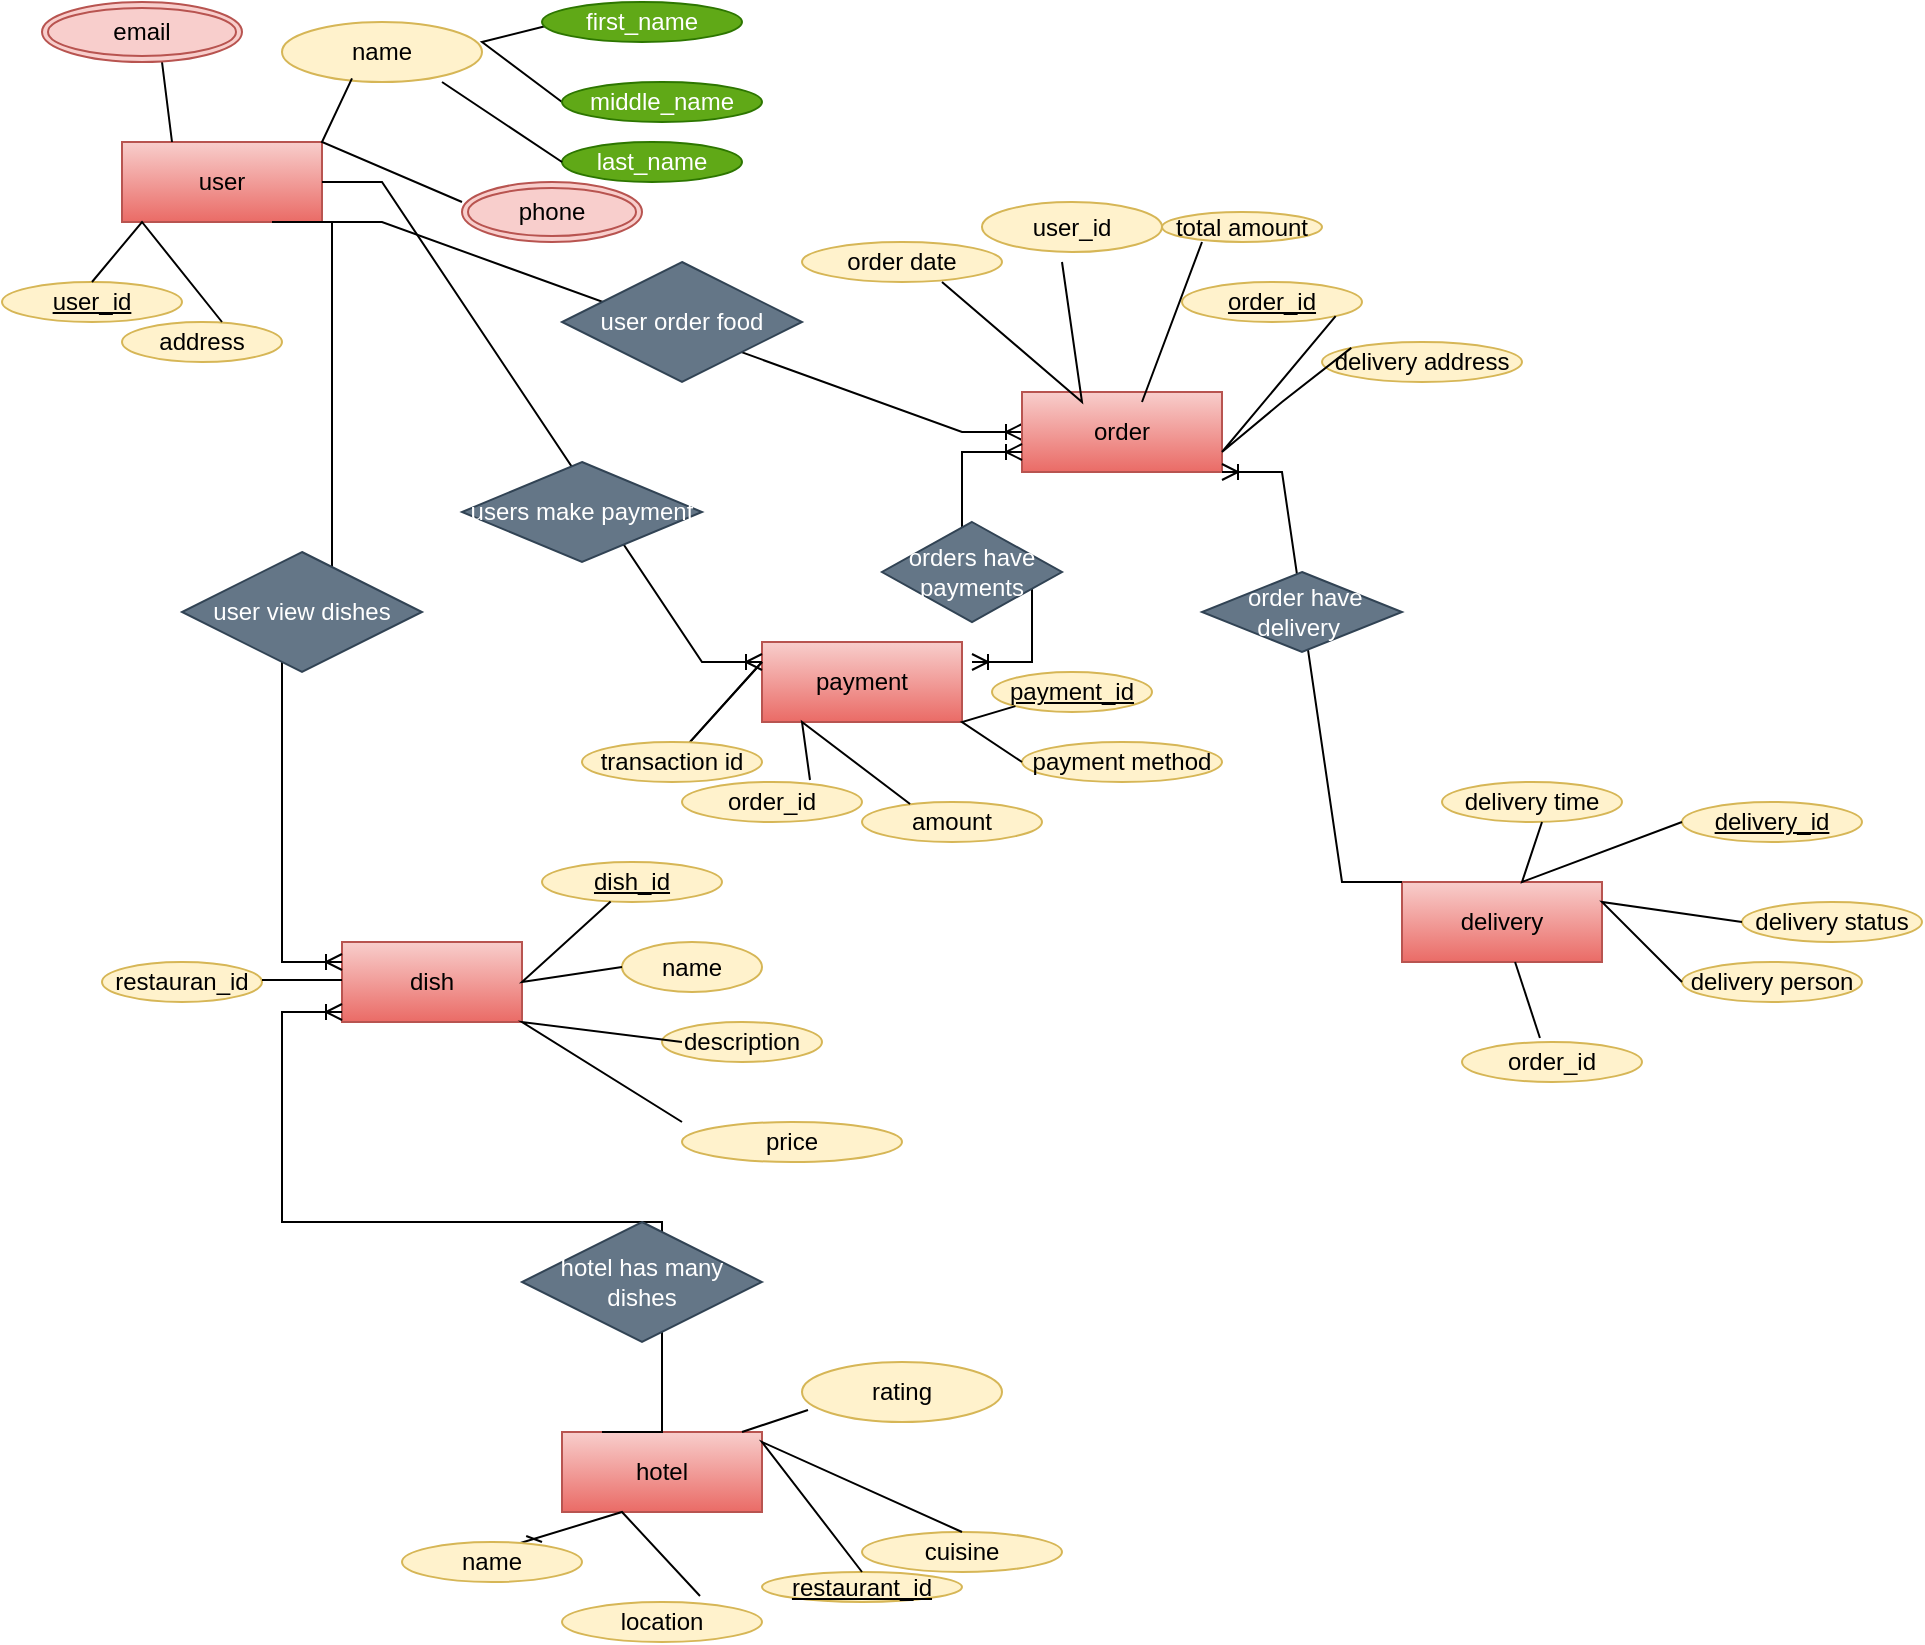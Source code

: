 <mxfile version="26.0.9">
  <diagram name="Page-1" id="X3Ov-jB1DibwKJysG7zp">
    <mxGraphModel dx="1970" dy="1629" grid="1" gridSize="10" guides="1" tooltips="1" connect="1" arrows="1" fold="1" page="1" pageScale="1" pageWidth="850" pageHeight="1100" math="0" shadow="0">
      <root>
        <mxCell id="0" />
        <mxCell id="1" parent="0" />
        <mxCell id="ysFVZQBvF2wm3PustBXq-60" value="" style="edgeStyle=entityRelationEdgeStyle;fontSize=12;html=1;endArrow=ERoneToMany;rounded=0;exitX=1;exitY=1;exitDx=0;exitDy=0;entryX=0;entryY=0.5;entryDx=0;entryDy=0;" edge="1" parent="1" source="ysFVZQBvF2wm3PustBXq-86" target="ysFVZQBvF2wm3PustBXq-153">
          <mxGeometry width="100" height="100" relative="1" as="geometry">
            <mxPoint x="70" y="60" as="sourcePoint" />
            <mxPoint x="340" y="180" as="targetPoint" />
            <Array as="points">
              <mxPoint x="260" y="40" />
            </Array>
          </mxGeometry>
        </mxCell>
        <mxCell id="ysFVZQBvF2wm3PustBXq-86" value="user" style="whiteSpace=wrap;html=1;align=center;rounded=0;fillColor=#f8cecc;strokeColor=#b85450;gradientColor=#ea6b66;" vertex="1" parent="1">
          <mxGeometry x="-40" y="20" width="100" height="40" as="geometry" />
        </mxCell>
        <mxCell id="ysFVZQBvF2wm3PustBXq-87" value="name" style="ellipse;whiteSpace=wrap;html=1;align=center;rounded=0;fillColor=#fff2cc;strokeColor=#d6b656;" vertex="1" parent="1">
          <mxGeometry x="40" y="-40" width="100" height="30" as="geometry" />
        </mxCell>
        <mxCell id="ysFVZQBvF2wm3PustBXq-88" value="user_id" style="ellipse;whiteSpace=wrap;html=1;align=center;fontStyle=4;rounded=0;fillColor=#fff2cc;strokeColor=#d6b656;" vertex="1" parent="1">
          <mxGeometry x="-100" y="90" width="90" height="20" as="geometry" />
        </mxCell>
        <mxCell id="ysFVZQBvF2wm3PustBXq-89" value="address" style="ellipse;whiteSpace=wrap;html=1;align=center;rounded=0;fillColor=#fff2cc;strokeColor=#d6b656;" vertex="1" parent="1">
          <mxGeometry x="-40" y="110" width="80" height="20" as="geometry" />
        </mxCell>
        <mxCell id="ysFVZQBvF2wm3PustBXq-90" value="" style="endArrow=none;html=1;rounded=0;exitX=0.25;exitY=0;exitDx=0;exitDy=0;entryX=0.25;entryY=0;entryDx=0;entryDy=0;" edge="1" parent="1" source="ysFVZQBvF2wm3PustBXq-86" target="ysFVZQBvF2wm3PustBXq-86">
          <mxGeometry width="50" height="50" relative="1" as="geometry">
            <mxPoint x="440" y="210" as="sourcePoint" />
            <mxPoint x="490" y="160" as="targetPoint" />
            <Array as="points">
              <mxPoint x="-20" y="-20" />
            </Array>
          </mxGeometry>
        </mxCell>
        <mxCell id="ysFVZQBvF2wm3PustBXq-91" value="" style="endArrow=none;html=1;rounded=0;entryX=0.35;entryY=0.94;entryDx=0;entryDy=0;entryPerimeter=0;" edge="1" parent="1" target="ysFVZQBvF2wm3PustBXq-87">
          <mxGeometry width="50" height="50" relative="1" as="geometry">
            <mxPoint x="130" y="50" as="sourcePoint" />
            <mxPoint x="490" y="60" as="targetPoint" />
            <Array as="points">
              <mxPoint x="60" y="20" />
            </Array>
          </mxGeometry>
        </mxCell>
        <mxCell id="ysFVZQBvF2wm3PustBXq-92" value="" style="endArrow=none;html=1;rounded=0;exitX=0.5;exitY=0;exitDx=0;exitDy=0;" edge="1" parent="1" source="ysFVZQBvF2wm3PustBXq-88">
          <mxGeometry width="50" height="50" relative="1" as="geometry">
            <mxPoint x="440" y="110" as="sourcePoint" />
            <mxPoint x="10" y="110" as="targetPoint" />
            <Array as="points">
              <mxPoint x="-30" y="60" />
            </Array>
          </mxGeometry>
        </mxCell>
        <mxCell id="ysFVZQBvF2wm3PustBXq-93" value="" style="endArrow=none;html=1;rounded=0;exitX=0;exitY=0.5;exitDx=0;exitDy=0;" edge="1" parent="1" source="ysFVZQBvF2wm3PustBXq-95">
          <mxGeometry width="50" height="50" relative="1" as="geometry">
            <mxPoint x="180" y="-10" as="sourcePoint" />
            <mxPoint x="180" y="-40" as="targetPoint" />
            <Array as="points">
              <mxPoint x="140" y="-30" />
            </Array>
          </mxGeometry>
        </mxCell>
        <mxCell id="ysFVZQBvF2wm3PustBXq-94" value="first_name" style="ellipse;whiteSpace=wrap;html=1;align=center;rounded=0;fillColor=#60a917;strokeColor=#2D7600;fontColor=#ffffff;" vertex="1" parent="1">
          <mxGeometry x="170" y="-50" width="100" height="20" as="geometry" />
        </mxCell>
        <mxCell id="ysFVZQBvF2wm3PustBXq-95" value="middle_name" style="ellipse;whiteSpace=wrap;html=1;align=center;rounded=0;fillColor=#60a917;fontColor=#ffffff;strokeColor=#2D7600;" vertex="1" parent="1">
          <mxGeometry x="180" y="-10" width="100" height="20" as="geometry" />
        </mxCell>
        <mxCell id="ysFVZQBvF2wm3PustBXq-96" value="last_name" style="ellipse;whiteSpace=wrap;html=1;align=center;rounded=0;fillColor=#60a917;fontColor=#ffffff;strokeColor=#2D7600;" vertex="1" parent="1">
          <mxGeometry x="180" y="20" width="90" height="20" as="geometry" />
        </mxCell>
        <mxCell id="ysFVZQBvF2wm3PustBXq-97" value="" style="endArrow=none;html=1;rounded=0;exitX=0;exitY=0.5;exitDx=0;exitDy=0;entryX=0;entryY=0.5;entryDx=0;entryDy=0;" edge="1" parent="1" source="ysFVZQBvF2wm3PustBXq-96" target="ysFVZQBvF2wm3PustBXq-96">
          <mxGeometry relative="1" as="geometry">
            <mxPoint x="310" y="70" as="sourcePoint" />
            <mxPoint x="180" y="10" as="targetPoint" />
            <Array as="points">
              <mxPoint x="120" y="-10" />
            </Array>
          </mxGeometry>
        </mxCell>
        <mxCell id="ysFVZQBvF2wm3PustBXq-98" value="email" style="ellipse;shape=doubleEllipse;margin=3;whiteSpace=wrap;html=1;align=center;rounded=0;fillColor=#f8cecc;strokeColor=#b85450;" vertex="1" parent="1">
          <mxGeometry x="-80" y="-50" width="100" height="30" as="geometry" />
        </mxCell>
        <mxCell id="ysFVZQBvF2wm3PustBXq-99" value="phone" style="ellipse;shape=doubleEllipse;margin=3;whiteSpace=wrap;html=1;align=center;rounded=0;fillColor=#f8cecc;strokeColor=#b85450;" vertex="1" parent="1">
          <mxGeometry x="130" y="40" width="90" height="30" as="geometry" />
        </mxCell>
        <mxCell id="ysFVZQBvF2wm3PustBXq-153" value="order" style="whiteSpace=wrap;html=1;align=center;fillColor=#f8cecc;gradientColor=#ea6b66;strokeColor=#b85450;" vertex="1" parent="1">
          <mxGeometry x="410" y="145" width="100" height="40" as="geometry" />
        </mxCell>
        <mxCell id="ysFVZQBvF2wm3PustBXq-154" value="order_id" style="ellipse;whiteSpace=wrap;html=1;align=center;fontStyle=4;fillColor=#fff2cc;strokeColor=#d6b656;" vertex="1" parent="1">
          <mxGeometry x="490" y="90" width="90" height="20" as="geometry" />
        </mxCell>
        <mxCell id="ysFVZQBvF2wm3PustBXq-155" value="user_id" style="ellipse;whiteSpace=wrap;html=1;align=center;fillColor=#fff2cc;strokeColor=#d6b656;" vertex="1" parent="1">
          <mxGeometry x="390" y="50" width="90" height="25" as="geometry" />
        </mxCell>
        <mxCell id="ysFVZQBvF2wm3PustBXq-156" value="order date" style="ellipse;whiteSpace=wrap;html=1;align=center;fillColor=#fff2cc;strokeColor=#d6b656;" vertex="1" parent="1">
          <mxGeometry x="300" y="70" width="100" height="20" as="geometry" />
        </mxCell>
        <mxCell id="ysFVZQBvF2wm3PustBXq-157" value="total amount" style="ellipse;whiteSpace=wrap;html=1;align=center;fillColor=#fff2cc;strokeColor=#d6b656;" vertex="1" parent="1">
          <mxGeometry x="480" y="55" width="80" height="15" as="geometry" />
        </mxCell>
        <mxCell id="ysFVZQBvF2wm3PustBXq-158" value="delivery address" style="ellipse;whiteSpace=wrap;html=1;align=center;fillColor=#fff2cc;strokeColor=#d6b656;" vertex="1" parent="1">
          <mxGeometry x="560" y="120" width="100" height="20" as="geometry" />
        </mxCell>
        <mxCell id="ysFVZQBvF2wm3PustBXq-159" value="" style="endArrow=none;html=1;rounded=0;entryX=0;entryY=0;entryDx=0;entryDy=0;exitX=1;exitY=1;exitDx=0;exitDy=0;" edge="1" parent="1" source="ysFVZQBvF2wm3PustBXq-154" target="ysFVZQBvF2wm3PustBXq-158">
          <mxGeometry width="50" height="50" relative="1" as="geometry">
            <mxPoint x="470" y="155" as="sourcePoint" />
            <mxPoint x="588" y="153" as="targetPoint" />
            <Array as="points">
              <mxPoint x="510" y="175" />
              <mxPoint x="540" y="150" />
            </Array>
          </mxGeometry>
        </mxCell>
        <mxCell id="ysFVZQBvF2wm3PustBXq-160" value="" style="endArrow=none;html=1;rounded=0;" edge="1" parent="1">
          <mxGeometry width="50" height="50" relative="1" as="geometry">
            <mxPoint x="430" y="80" as="sourcePoint" />
            <mxPoint x="370" y="90" as="targetPoint" />
            <Array as="points">
              <mxPoint x="440" y="150" />
            </Array>
          </mxGeometry>
        </mxCell>
        <mxCell id="ysFVZQBvF2wm3PustBXq-163" value="user order food" style="shape=rhombus;perimeter=rhombusPerimeter;whiteSpace=wrap;html=1;align=center;fillColor=#647687;fontColor=#ffffff;strokeColor=#314354;" vertex="1" parent="1">
          <mxGeometry x="180" y="80" width="120" height="60" as="geometry" />
        </mxCell>
        <mxCell id="ysFVZQBvF2wm3PustBXq-164" value="dish" style="whiteSpace=wrap;html=1;align=center;fillColor=#f8cecc;gradientColor=#ea6b66;strokeColor=#b85450;" vertex="1" parent="1">
          <mxGeometry x="70" y="420" width="90" height="40" as="geometry" />
        </mxCell>
        <mxCell id="ysFVZQBvF2wm3PustBXq-165" value="dish_id" style="ellipse;whiteSpace=wrap;html=1;align=center;fontStyle=4;fillColor=#fff2cc;strokeColor=#d6b656;" vertex="1" parent="1">
          <mxGeometry x="170" y="380" width="90" height="20" as="geometry" />
        </mxCell>
        <mxCell id="ysFVZQBvF2wm3PustBXq-166" value="restauran_id" style="ellipse;whiteSpace=wrap;html=1;align=center;fillColor=#fff2cc;strokeColor=#d6b656;" vertex="1" parent="1">
          <mxGeometry x="-50" y="430" width="80" height="20" as="geometry" />
        </mxCell>
        <mxCell id="ysFVZQBvF2wm3PustBXq-167" value="name" style="ellipse;whiteSpace=wrap;html=1;align=center;fillColor=#fff2cc;strokeColor=#d6b656;" vertex="1" parent="1">
          <mxGeometry x="210" y="420" width="70" height="25" as="geometry" />
        </mxCell>
        <mxCell id="ysFVZQBvF2wm3PustBXq-168" value="price" style="ellipse;whiteSpace=wrap;html=1;align=center;fillColor=#fff2cc;strokeColor=#d6b656;" vertex="1" parent="1">
          <mxGeometry x="240" y="510" width="110" height="20" as="geometry" />
        </mxCell>
        <mxCell id="ysFVZQBvF2wm3PustBXq-169" value="description" style="ellipse;whiteSpace=wrap;html=1;align=center;fillColor=#fff2cc;strokeColor=#d6b656;" vertex="1" parent="1">
          <mxGeometry x="230" y="460" width="80" height="20" as="geometry" />
        </mxCell>
        <mxCell id="ysFVZQBvF2wm3PustBXq-170" value="" style="endArrow=none;html=1;rounded=0;exitX=0;exitY=0.5;exitDx=0;exitDy=0;" edge="1" parent="1" target="ysFVZQBvF2wm3PustBXq-165" source="ysFVZQBvF2wm3PustBXq-167">
          <mxGeometry width="50" height="50" relative="1" as="geometry">
            <mxPoint x="190" y="470" as="sourcePoint" />
            <mxPoint x="530" y="300" as="targetPoint" />
            <Array as="points">
              <mxPoint x="160" y="440" />
            </Array>
          </mxGeometry>
        </mxCell>
        <mxCell id="ysFVZQBvF2wm3PustBXq-171" value="" style="endArrow=none;html=1;rounded=0;" edge="1" parent="1">
          <mxGeometry width="50" height="50" relative="1" as="geometry">
            <mxPoint x="240" y="470" as="sourcePoint" />
            <mxPoint x="240" y="510" as="targetPoint" />
            <Array as="points">
              <mxPoint x="160" y="460" />
            </Array>
          </mxGeometry>
        </mxCell>
        <mxCell id="ysFVZQBvF2wm3PustBXq-172" value="" style="endArrow=none;html=1;rounded=0;" edge="1" parent="1">
          <mxGeometry relative="1" as="geometry">
            <mxPoint x="30" y="439" as="sourcePoint" />
            <mxPoint x="70" y="439" as="targetPoint" />
          </mxGeometry>
        </mxCell>
        <mxCell id="ysFVZQBvF2wm3PustBXq-193" value="" style="edgeStyle=entityRelationEdgeStyle;fontSize=12;html=1;endArrow=ERoneToMany;rounded=0;exitX=0.75;exitY=1;exitDx=0;exitDy=0;entryX=0;entryY=0.25;entryDx=0;entryDy=0;" edge="1" parent="1" source="ysFVZQBvF2wm3PustBXq-86" target="ysFVZQBvF2wm3PustBXq-164">
          <mxGeometry width="100" height="100" relative="1" as="geometry">
            <mxPoint x="30" y="50" as="sourcePoint" />
            <mxPoint x="65" y="430" as="targetPoint" />
            <Array as="points">
              <mxPoint x="60" y="70" />
              <mxPoint x="41" y="60" />
              <mxPoint x="65" y="420" />
              <mxPoint x="60" y="420" />
            </Array>
          </mxGeometry>
        </mxCell>
        <mxCell id="ysFVZQBvF2wm3PustBXq-194" value="user view dishes" style="shape=rhombus;perimeter=rhombusPerimeter;whiteSpace=wrap;html=1;align=center;fillColor=#647687;fontColor=#ffffff;strokeColor=#314354;" vertex="1" parent="1">
          <mxGeometry x="-10" y="225" width="120" height="60" as="geometry" />
        </mxCell>
        <mxCell id="ysFVZQBvF2wm3PustBXq-195" value="" style="edgeStyle=entityRelationEdgeStyle;fontSize=12;html=1;endArrow=ERoneToMany;startArrow=ERoneToMany;rounded=0;exitX=1;exitY=0;exitDx=0;exitDy=0;entryX=0;entryY=0.75;entryDx=0;entryDy=0;" edge="1" parent="1" target="ysFVZQBvF2wm3PustBXq-153">
          <mxGeometry width="100" height="100" relative="1" as="geometry">
            <mxPoint x="385" y="280" as="sourcePoint" />
            <mxPoint x="385" y="180" as="targetPoint" />
          </mxGeometry>
        </mxCell>
        <mxCell id="ysFVZQBvF2wm3PustBXq-196" value="payment" style="whiteSpace=wrap;html=1;align=center;fillColor=#f8cecc;gradientColor=#ea6b66;strokeColor=#b85450;" vertex="1" parent="1">
          <mxGeometry x="280" y="270" width="100" height="40" as="geometry" />
        </mxCell>
        <mxCell id="ysFVZQBvF2wm3PustBXq-197" value="payment_id" style="ellipse;whiteSpace=wrap;html=1;align=center;fontStyle=4;fillColor=#fff2cc;strokeColor=#d6b656;" vertex="1" parent="1">
          <mxGeometry x="395" y="285" width="80" height="20" as="geometry" />
        </mxCell>
        <mxCell id="ysFVZQBvF2wm3PustBXq-198" value="order_id" style="ellipse;whiteSpace=wrap;html=1;align=center;fillColor=#fff2cc;strokeColor=#d6b656;" vertex="1" parent="1">
          <mxGeometry x="240" y="340" width="90" height="20" as="geometry" />
        </mxCell>
        <mxCell id="ysFVZQBvF2wm3PustBXq-199" value="payment method" style="ellipse;whiteSpace=wrap;html=1;align=center;fillColor=#fff2cc;strokeColor=#d6b656;" vertex="1" parent="1">
          <mxGeometry x="410" y="320" width="100" height="20" as="geometry" />
        </mxCell>
        <mxCell id="ysFVZQBvF2wm3PustBXq-200" value="amount" style="ellipse;whiteSpace=wrap;html=1;align=center;fillColor=#fff2cc;strokeColor=#d6b656;" vertex="1" parent="1">
          <mxGeometry x="330" y="350" width="90" height="20" as="geometry" />
        </mxCell>
        <mxCell id="ysFVZQBvF2wm3PustBXq-201" value="" style="endArrow=none;html=1;rounded=0;entryX=0;entryY=1;entryDx=0;entryDy=0;exitX=0;exitY=0.5;exitDx=0;exitDy=0;" edge="1" parent="1" source="ysFVZQBvF2wm3PustBXq-199" target="ysFVZQBvF2wm3PustBXq-197">
          <mxGeometry width="50" height="50" relative="1" as="geometry">
            <mxPoint x="320" y="410" as="sourcePoint" />
            <mxPoint x="370" y="360" as="targetPoint" />
            <Array as="points">
              <mxPoint x="380" y="310" />
            </Array>
          </mxGeometry>
        </mxCell>
        <mxCell id="ysFVZQBvF2wm3PustBXq-202" value="" style="endArrow=none;html=1;rounded=0;exitX=0.711;exitY=-0.05;exitDx=0;exitDy=0;exitPerimeter=0;entryX=0.267;entryY=0.05;entryDx=0;entryDy=0;entryPerimeter=0;" edge="1" parent="1" source="ysFVZQBvF2wm3PustBXq-198" target="ysFVZQBvF2wm3PustBXq-200">
          <mxGeometry width="50" height="50" relative="1" as="geometry">
            <mxPoint x="330" y="330" as="sourcePoint" />
            <mxPoint x="370" y="360" as="targetPoint" />
            <Array as="points">
              <mxPoint x="300" y="310" />
            </Array>
          </mxGeometry>
        </mxCell>
        <mxCell id="ysFVZQBvF2wm3PustBXq-203" value="" style="endArrow=none;html=1;rounded=0;" edge="1" parent="1" source="ysFVZQBvF2wm3PustBXq-205">
          <mxGeometry relative="1" as="geometry">
            <mxPoint x="210" y="280" as="sourcePoint" />
            <mxPoint x="280" y="280" as="targetPoint" />
            <Array as="points">
              <mxPoint x="280" y="280" />
            </Array>
          </mxGeometry>
        </mxCell>
        <mxCell id="ysFVZQBvF2wm3PustBXq-204" value="" style="endArrow=none;html=1;rounded=0;exitX=0;exitY=0.25;exitDx=0;exitDy=0;" edge="1" parent="1" source="ysFVZQBvF2wm3PustBXq-196" target="ysFVZQBvF2wm3PustBXq-205">
          <mxGeometry relative="1" as="geometry">
            <mxPoint x="240" y="270" as="sourcePoint" />
            <mxPoint x="280" y="280" as="targetPoint" />
            <Array as="points" />
          </mxGeometry>
        </mxCell>
        <mxCell id="ysFVZQBvF2wm3PustBXq-205" value="transaction id" style="ellipse;whiteSpace=wrap;html=1;align=center;fillColor=#fff2cc;strokeColor=#d6b656;" vertex="1" parent="1">
          <mxGeometry x="190" y="320" width="90" height="20" as="geometry" />
        </mxCell>
        <mxCell id="ysFVZQBvF2wm3PustBXq-206" value="orders have payments" style="shape=rhombus;perimeter=rhombusPerimeter;whiteSpace=wrap;html=1;align=center;fillColor=#647687;fontColor=#ffffff;strokeColor=#314354;" vertex="1" parent="1">
          <mxGeometry x="340" y="210" width="90" height="50" as="geometry" />
        </mxCell>
        <mxCell id="ysFVZQBvF2wm3PustBXq-208" value="" style="edgeStyle=entityRelationEdgeStyle;fontSize=12;html=1;endArrow=ERoneToMany;rounded=0;entryX=0;entryY=0;entryDx=0;entryDy=0;exitX=1;exitY=0.5;exitDx=0;exitDy=0;" edge="1" parent="1" source="ysFVZQBvF2wm3PustBXq-86">
          <mxGeometry width="100" height="100" relative="1" as="geometry">
            <mxPoint x="70" y="70" as="sourcePoint" />
            <mxPoint x="280" y="280" as="targetPoint" />
          </mxGeometry>
        </mxCell>
        <mxCell id="ysFVZQBvF2wm3PustBXq-210" value="users make payment" style="shape=rhombus;perimeter=rhombusPerimeter;whiteSpace=wrap;html=1;align=center;fillColor=#647687;fontColor=#ffffff;strokeColor=#314354;" vertex="1" parent="1">
          <mxGeometry x="130" y="180" width="120" height="50" as="geometry" />
        </mxCell>
        <mxCell id="ysFVZQBvF2wm3PustBXq-212" value="delivery status" style="ellipse;whiteSpace=wrap;html=1;align=center;fillColor=#fff2cc;strokeColor=#d6b656;" vertex="1" parent="1">
          <mxGeometry x="770" y="400" width="90" height="20" as="geometry" />
        </mxCell>
        <mxCell id="ysFVZQBvF2wm3PustBXq-213" value="delivery" style="whiteSpace=wrap;html=1;align=center;fillColor=#f8cecc;gradientColor=#ea6b66;strokeColor=#b85450;" vertex="1" parent="1">
          <mxGeometry x="600" y="390" width="100" height="40" as="geometry" />
        </mxCell>
        <mxCell id="ysFVZQBvF2wm3PustBXq-214" value="delivery_id" style="ellipse;whiteSpace=wrap;html=1;align=center;fontStyle=4;fillColor=#fff2cc;strokeColor=#d6b656;" vertex="1" parent="1">
          <mxGeometry x="740" y="350" width="90" height="20" as="geometry" />
        </mxCell>
        <mxCell id="ysFVZQBvF2wm3PustBXq-215" value="order_id" style="ellipse;whiteSpace=wrap;html=1;align=center;fillColor=#fff2cc;strokeColor=#d6b656;" vertex="1" parent="1">
          <mxGeometry x="630" y="470" width="90" height="20" as="geometry" />
        </mxCell>
        <mxCell id="ysFVZQBvF2wm3PustBXq-216" value="delivery person" style="ellipse;whiteSpace=wrap;html=1;align=center;fillColor=#fff2cc;strokeColor=#d6b656;" vertex="1" parent="1">
          <mxGeometry x="740" y="430" width="90" height="20" as="geometry" />
        </mxCell>
        <mxCell id="ysFVZQBvF2wm3PustBXq-217" value="delivery time" style="ellipse;whiteSpace=wrap;html=1;align=center;fillColor=#fff2cc;strokeColor=#d6b656;" vertex="1" parent="1">
          <mxGeometry x="620" y="340" width="90" height="20" as="geometry" />
        </mxCell>
        <mxCell id="ysFVZQBvF2wm3PustBXq-218" value="" style="endArrow=none;html=1;rounded=0;" edge="1" parent="1">
          <mxGeometry width="50" height="50" relative="1" as="geometry">
            <mxPoint x="670" y="360" as="sourcePoint" />
            <mxPoint x="740" y="360" as="targetPoint" />
            <Array as="points">
              <mxPoint x="660" y="390" />
            </Array>
          </mxGeometry>
        </mxCell>
        <mxCell id="ysFVZQBvF2wm3PustBXq-219" value="" style="endArrow=none;html=1;rounded=0;" edge="1" parent="1">
          <mxGeometry width="50" height="50" relative="1" as="geometry">
            <mxPoint x="770" y="410" as="sourcePoint" />
            <mxPoint x="740" y="440" as="targetPoint" />
            <Array as="points">
              <mxPoint x="700" y="400" />
            </Array>
          </mxGeometry>
        </mxCell>
        <mxCell id="ysFVZQBvF2wm3PustBXq-220" value="" style="endArrow=none;html=1;rounded=0;exitX=0.433;exitY=-0.1;exitDx=0;exitDy=0;exitPerimeter=0;" edge="1" parent="1" source="ysFVZQBvF2wm3PustBXq-215" target="ysFVZQBvF2wm3PustBXq-213">
          <mxGeometry width="50" height="50" relative="1" as="geometry">
            <mxPoint x="610" y="560" as="sourcePoint" />
            <mxPoint x="660" y="510" as="targetPoint" />
          </mxGeometry>
        </mxCell>
        <mxCell id="ysFVZQBvF2wm3PustBXq-226" value="" style="edgeStyle=entityRelationEdgeStyle;fontSize=12;html=1;endArrow=ERoneToMany;rounded=0;exitX=0;exitY=0;exitDx=0;exitDy=0;entryX=1;entryY=1;entryDx=0;entryDy=0;" edge="1" parent="1" source="ysFVZQBvF2wm3PustBXq-213" target="ysFVZQBvF2wm3PustBXq-153">
          <mxGeometry width="100" height="100" relative="1" as="geometry">
            <mxPoint x="520" y="260" as="sourcePoint" />
            <mxPoint x="580" y="180" as="targetPoint" />
            <Array as="points">
              <mxPoint x="650" y="150" />
              <mxPoint x="840" y="270" />
              <mxPoint x="610" y="180" />
              <mxPoint x="700" y="280" />
              <mxPoint x="700" y="220" />
            </Array>
          </mxGeometry>
        </mxCell>
        <mxCell id="ysFVZQBvF2wm3PustBXq-232" value="" style="endArrow=none;html=1;rounded=0;" edge="1" parent="1">
          <mxGeometry width="50" height="50" relative="1" as="geometry">
            <mxPoint x="470" y="150" as="sourcePoint" />
            <mxPoint x="470" y="150" as="targetPoint" />
            <Array as="points">
              <mxPoint x="500" y="70" />
            </Array>
          </mxGeometry>
        </mxCell>
        <mxCell id="ysFVZQBvF2wm3PustBXq-236" value="&amp;nbsp;order have delivery&amp;nbsp;" style="shape=rhombus;perimeter=rhombusPerimeter;whiteSpace=wrap;html=1;align=center;fillColor=#647687;fontColor=#ffffff;strokeColor=#314354;" vertex="1" parent="1">
          <mxGeometry x="500" y="235" width="100" height="40" as="geometry" />
        </mxCell>
        <mxCell id="ysFVZQBvF2wm3PustBXq-268" value="hotel" style="whiteSpace=wrap;html=1;align=center;fillColor=#f8cecc;gradientColor=#ea6b66;strokeColor=#b85450;" vertex="1" parent="1">
          <mxGeometry x="180" y="665" width="100" height="40" as="geometry" />
        </mxCell>
        <mxCell id="ysFVZQBvF2wm3PustBXq-269" value="restaurant_id" style="ellipse;whiteSpace=wrap;html=1;align=center;fontStyle=4;fillColor=#fff2cc;strokeColor=#d6b656;" vertex="1" parent="1">
          <mxGeometry x="280" y="735" width="100" height="15" as="geometry" />
        </mxCell>
        <mxCell id="ysFVZQBvF2wm3PustBXq-270" value="location" style="ellipse;whiteSpace=wrap;html=1;align=center;fillColor=#fff2cc;strokeColor=#d6b656;" vertex="1" parent="1">
          <mxGeometry x="180" y="750" width="100" height="20" as="geometry" />
        </mxCell>
        <mxCell id="ysFVZQBvF2wm3PustBXq-271" value="rating" style="ellipse;whiteSpace=wrap;html=1;align=center;fillColor=#fff2cc;strokeColor=#d6b656;" vertex="1" parent="1">
          <mxGeometry x="300" y="630" width="100" height="30" as="geometry" />
        </mxCell>
        <mxCell id="ysFVZQBvF2wm3PustBXq-272" value="cuisine" style="ellipse;whiteSpace=wrap;html=1;align=center;fillColor=#fff2cc;strokeColor=#d6b656;" vertex="1" parent="1">
          <mxGeometry x="330" y="715" width="100" height="20" as="geometry" />
        </mxCell>
        <mxCell id="ysFVZQBvF2wm3PustBXq-273" value="" style="endArrow=none;html=1;rounded=0;entryX=0.03;entryY=0.8;entryDx=0;entryDy=0;entryPerimeter=0;" edge="1" parent="1" target="ysFVZQBvF2wm3PustBXq-271">
          <mxGeometry width="50" height="50" relative="1" as="geometry">
            <mxPoint x="270" y="665" as="sourcePoint" />
            <mxPoint x="320" y="615" as="targetPoint" />
          </mxGeometry>
        </mxCell>
        <mxCell id="ysFVZQBvF2wm3PustBXq-274" value="" style="endArrow=none;html=1;rounded=0;exitX=0.5;exitY=0;exitDx=0;exitDy=0;entryX=0.5;entryY=0;entryDx=0;entryDy=0;" edge="1" parent="1" source="ysFVZQBvF2wm3PustBXq-272" target="ysFVZQBvF2wm3PustBXq-269">
          <mxGeometry width="50" height="50" relative="1" as="geometry">
            <mxPoint x="30" y="860" as="sourcePoint" />
            <mxPoint x="80" y="810" as="targetPoint" />
            <Array as="points">
              <mxPoint x="280" y="670" />
            </Array>
          </mxGeometry>
        </mxCell>
        <mxCell id="ysFVZQBvF2wm3PustBXq-275" value="" style="endArrow=none;html=1;rounded=0;entryX=0.69;entryY=-0.15;entryDx=0;entryDy=0;entryPerimeter=0;" edge="1" parent="1" source="ysFVZQBvF2wm3PustBXq-277" target="ysFVZQBvF2wm3PustBXq-270">
          <mxGeometry width="50" height="50" relative="1" as="geometry">
            <mxPoint x="170" y="720" as="sourcePoint" />
            <mxPoint x="270" y="735" as="targetPoint" />
            <Array as="points">
              <mxPoint x="160" y="720" />
              <mxPoint x="210" y="705" />
            </Array>
          </mxGeometry>
        </mxCell>
        <mxCell id="ysFVZQBvF2wm3PustBXq-276" value="" style="endArrow=none;html=1;rounded=0;entryX=0.69;entryY=-0.15;entryDx=0;entryDy=0;entryPerimeter=0;" edge="1" parent="1" target="ysFVZQBvF2wm3PustBXq-277">
          <mxGeometry width="50" height="50" relative="1" as="geometry">
            <mxPoint x="170" y="720" as="sourcePoint" />
            <mxPoint x="249" y="747" as="targetPoint" />
            <Array as="points" />
          </mxGeometry>
        </mxCell>
        <mxCell id="ysFVZQBvF2wm3PustBXq-277" value="name" style="ellipse;whiteSpace=wrap;html=1;align=center;fillColor=#fff2cc;strokeColor=#d6b656;" vertex="1" parent="1">
          <mxGeometry x="100" y="720" width="90" height="20" as="geometry" />
        </mxCell>
        <mxCell id="ysFVZQBvF2wm3PustBXq-280" value="" style="edgeStyle=entityRelationEdgeStyle;fontSize=12;html=1;endArrow=ERoneToMany;rounded=0;" edge="1" parent="1">
          <mxGeometry width="100" height="100" relative="1" as="geometry">
            <mxPoint x="200" y="665" as="sourcePoint" />
            <mxPoint x="70" y="455" as="targetPoint" />
            <Array as="points">
              <mxPoint x="210" y="675" />
            </Array>
          </mxGeometry>
        </mxCell>
        <mxCell id="ysFVZQBvF2wm3PustBXq-283" value="hotel has many dishes" style="shape=rhombus;perimeter=rhombusPerimeter;whiteSpace=wrap;html=1;align=center;fillColor=#647687;fontColor=#ffffff;strokeColor=#314354;" vertex="1" parent="1">
          <mxGeometry x="160" y="560" width="120" height="60" as="geometry" />
        </mxCell>
      </root>
    </mxGraphModel>
  </diagram>
</mxfile>
